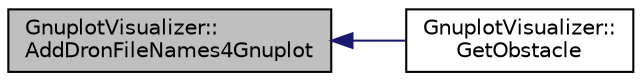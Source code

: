 digraph "GnuplotVisualizer::AddDronFileNames4Gnuplot"
{
  edge [fontname="Helvetica",fontsize="10",labelfontname="Helvetica",labelfontsize="10"];
  node [fontname="Helvetica",fontsize="10",shape=record];
  rankdir="LR";
  Node1 [label="GnuplotVisualizer::\lAddDronFileNames4Gnuplot",height=0.2,width=0.4,color="black", fillcolor="grey75", style="filled", fontcolor="black"];
  Node1 -> Node2 [dir="back",color="midnightblue",fontsize="10",style="solid",fontname="Helvetica"];
  Node2 [label="GnuplotVisualizer::\lGetObstacle",height=0.2,width=0.4,color="black", fillcolor="white", style="filled",URL="$class_gnuplot_visualizer.html#aee1fb6169a183e91654dbb00b9332b81",tooltip="Tę metodę należy reimplementować "];
}

